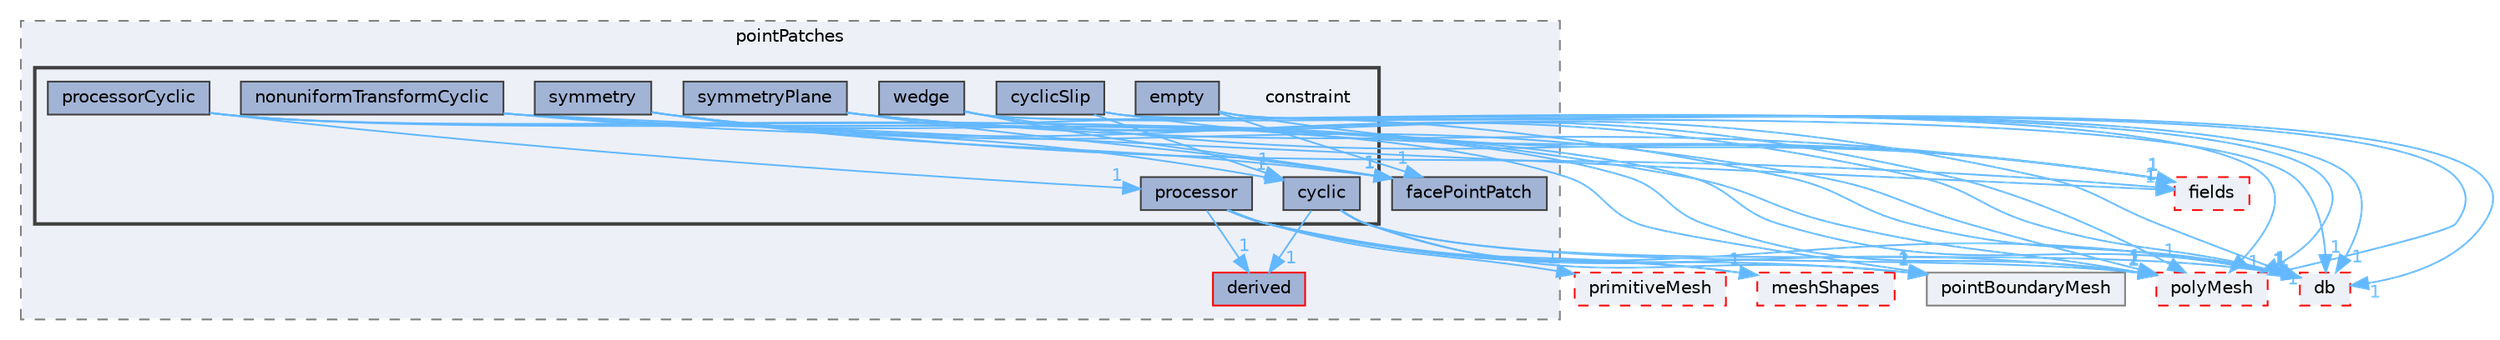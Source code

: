 digraph "src/OpenFOAM/meshes/pointMesh/pointPatches/constraint"
{
 // LATEX_PDF_SIZE
  bgcolor="transparent";
  edge [fontname=Helvetica,fontsize=10,labelfontname=Helvetica,labelfontsize=10];
  node [fontname=Helvetica,fontsize=10,shape=box,height=0.2,width=0.4];
  compound=true
  subgraph clusterdir_0b50d648241520de5cf03d68a603ea6e {
    graph [ bgcolor="#edf0f7", pencolor="grey50", label="pointPatches", fontname=Helvetica,fontsize=10 style="filled,dashed", URL="dir_0b50d648241520de5cf03d68a603ea6e.html",tooltip=""]
  dir_6b19444c0799847dabb5332dceba8722 [label="derived", fillcolor="#a2b4d6", color="red", style="filled", URL="dir_6b19444c0799847dabb5332dceba8722.html",tooltip=""];
  dir_602eb11747eaf9b0ac10527ada580b7b [label="facePointPatch", fillcolor="#a2b4d6", color="grey25", style="filled", URL="dir_602eb11747eaf9b0ac10527ada580b7b.html",tooltip=""];
  subgraph clusterdir_e167ef4ffdb4a3e074def457cb9fd663 {
    graph [ bgcolor="#edf0f7", pencolor="grey25", label="", fontname=Helvetica,fontsize=10 style="filled,bold", URL="dir_e167ef4ffdb4a3e074def457cb9fd663.html",tooltip=""]
    dir_e167ef4ffdb4a3e074def457cb9fd663 [shape=plaintext, label="constraint"];
  dir_53a4ae35aed5de23c63b69ad433f2bf5 [label="cyclic", fillcolor="#a2b4d6", color="grey25", style="filled", URL="dir_53a4ae35aed5de23c63b69ad433f2bf5.html",tooltip=""];
  dir_f998585954facdd36578cb511875789a [label="cyclicSlip", fillcolor="#a2b4d6", color="grey25", style="filled", URL="dir_f998585954facdd36578cb511875789a.html",tooltip=""];
  dir_462765ceadb7debc45459ea911083642 [label="empty", fillcolor="#a2b4d6", color="grey25", style="filled", URL="dir_462765ceadb7debc45459ea911083642.html",tooltip=""];
  dir_6c9c37fc263b98a610db6ca20174bde9 [label="nonuniformTransformCyclic", fillcolor="#a2b4d6", color="grey25", style="filled", URL="dir_6c9c37fc263b98a610db6ca20174bde9.html",tooltip=""];
  dir_bfebc5a614df2e44492529925e580a7d [label="processor", fillcolor="#a2b4d6", color="grey25", style="filled", URL="dir_bfebc5a614df2e44492529925e580a7d.html",tooltip=""];
  dir_b808697e89534c84de9eb9fadeac87a3 [label="processorCyclic", fillcolor="#a2b4d6", color="grey25", style="filled", URL="dir_b808697e89534c84de9eb9fadeac87a3.html",tooltip=""];
  dir_c15a058f17c455c30fa478d19d1d422f [label="symmetry", fillcolor="#a2b4d6", color="grey25", style="filled", URL="dir_c15a058f17c455c30fa478d19d1d422f.html",tooltip=""];
  dir_66703b1954c6d5b59fc6db33c192de9c [label="symmetryPlane", fillcolor="#a2b4d6", color="grey25", style="filled", URL="dir_66703b1954c6d5b59fc6db33c192de9c.html",tooltip=""];
  dir_e824b920b4622779c11aa2b2d4674d1d [label="wedge", fillcolor="#a2b4d6", color="grey25", style="filled", URL="dir_e824b920b4622779c11aa2b2d4674d1d.html",tooltip=""];
  }
  }
  dir_b331248a108c86b71e58f49053a85c82 [label="pointBoundaryMesh", fillcolor="#edf0f7", color="grey50", style="filled", URL="dir_b331248a108c86b71e58f49053a85c82.html",tooltip=""];
  dir_63c634f7a7cfd679ac26c67fb30fc32f [label="db", fillcolor="#edf0f7", color="red", style="filled,dashed", URL="dir_63c634f7a7cfd679ac26c67fb30fc32f.html",tooltip=""];
  dir_b8e2732bc99f8fb2a379dad81aa6030e [label="meshShapes", fillcolor="#edf0f7", color="red", style="filled,dashed", URL="dir_b8e2732bc99f8fb2a379dad81aa6030e.html",tooltip=""];
  dir_5e5a63cb97aae3d01c8e98f0c14953bc [label="polyMesh", fillcolor="#edf0f7", color="red", style="filled,dashed", URL="dir_5e5a63cb97aae3d01c8e98f0c14953bc.html",tooltip=""];
  dir_962442b8f989d5529fab5e0f0e4ffb74 [label="fields", fillcolor="#edf0f7", color="red", style="filled,dashed", URL="dir_962442b8f989d5529fab5e0f0e4ffb74.html",tooltip=""];
  dir_d498992fb7d3f293d898bf6d3a4df869 [label="primitiveMesh", fillcolor="#edf0f7", color="red", style="filled,dashed", URL="dir_d498992fb7d3f293d898bf6d3a4df869.html",tooltip=""];
  dir_53a4ae35aed5de23c63b69ad433f2bf5->dir_5e5a63cb97aae3d01c8e98f0c14953bc [headlabel="1", labeldistance=1.5 headhref="dir_000761_002980.html" href="dir_000761_002980.html" color="steelblue1" fontcolor="steelblue1"];
  dir_53a4ae35aed5de23c63b69ad433f2bf5->dir_63c634f7a7cfd679ac26c67fb30fc32f [headlabel="1", labeldistance=1.5 headhref="dir_000761_000817.html" href="dir_000761_000817.html" color="steelblue1" fontcolor="steelblue1"];
  dir_53a4ae35aed5de23c63b69ad433f2bf5->dir_6b19444c0799847dabb5332dceba8722 [headlabel="1", labeldistance=1.5 headhref="dir_000761_000869.html" href="dir_000761_000869.html" color="steelblue1" fontcolor="steelblue1"];
  dir_53a4ae35aed5de23c63b69ad433f2bf5->dir_b331248a108c86b71e58f49053a85c82 [headlabel="2", labeldistance=1.5 headhref="dir_000761_002937.html" href="dir_000761_002937.html" color="steelblue1" fontcolor="steelblue1"];
  dir_53a4ae35aed5de23c63b69ad433f2bf5->dir_b8e2732bc99f8fb2a379dad81aa6030e [headlabel="1", labeldistance=1.5 headhref="dir_000761_002377.html" href="dir_000761_002377.html" color="steelblue1" fontcolor="steelblue1"];
  dir_f998585954facdd36578cb511875789a->dir_53a4ae35aed5de23c63b69ad433f2bf5 [headlabel="1", labeldistance=1.5 headhref="dir_000793_000761.html" href="dir_000793_000761.html" color="steelblue1" fontcolor="steelblue1"];
  dir_f998585954facdd36578cb511875789a->dir_5e5a63cb97aae3d01c8e98f0c14953bc [headlabel="1", labeldistance=1.5 headhref="dir_000793_002980.html" href="dir_000793_002980.html" color="steelblue1" fontcolor="steelblue1"];
  dir_f998585954facdd36578cb511875789a->dir_63c634f7a7cfd679ac26c67fb30fc32f [headlabel="1", labeldistance=1.5 headhref="dir_000793_000817.html" href="dir_000793_000817.html" color="steelblue1" fontcolor="steelblue1"];
  dir_f998585954facdd36578cb511875789a->dir_962442b8f989d5529fab5e0f0e4ffb74 [headlabel="1", labeldistance=1.5 headhref="dir_000793_001335.html" href="dir_000793_001335.html" color="steelblue1" fontcolor="steelblue1"];
  dir_462765ceadb7debc45459ea911083642->dir_5e5a63cb97aae3d01c8e98f0c14953bc [headlabel="1", labeldistance=1.5 headhref="dir_001136_002980.html" href="dir_001136_002980.html" color="steelblue1" fontcolor="steelblue1"];
  dir_462765ceadb7debc45459ea911083642->dir_602eb11747eaf9b0ac10527ada580b7b [headlabel="1", labeldistance=1.5 headhref="dir_001136_001261.html" href="dir_001136_001261.html" color="steelblue1" fontcolor="steelblue1"];
  dir_462765ceadb7debc45459ea911083642->dir_63c634f7a7cfd679ac26c67fb30fc32f [headlabel="1", labeldistance=1.5 headhref="dir_001136_000817.html" href="dir_001136_000817.html" color="steelblue1" fontcolor="steelblue1"];
  dir_462765ceadb7debc45459ea911083642->dir_962442b8f989d5529fab5e0f0e4ffb74 [headlabel="1", labeldistance=1.5 headhref="dir_001136_001335.html" href="dir_001136_001335.html" color="steelblue1" fontcolor="steelblue1"];
  dir_6c9c37fc263b98a610db6ca20174bde9->dir_53a4ae35aed5de23c63b69ad433f2bf5 [headlabel="1", labeldistance=1.5 headhref="dir_002582_000761.html" href="dir_002582_000761.html" color="steelblue1" fontcolor="steelblue1"];
  dir_6c9c37fc263b98a610db6ca20174bde9->dir_5e5a63cb97aae3d01c8e98f0c14953bc [headlabel="1", labeldistance=1.5 headhref="dir_002582_002980.html" href="dir_002582_002980.html" color="steelblue1" fontcolor="steelblue1"];
  dir_6c9c37fc263b98a610db6ca20174bde9->dir_63c634f7a7cfd679ac26c67fb30fc32f [headlabel="1", labeldistance=1.5 headhref="dir_002582_000817.html" href="dir_002582_000817.html" color="steelblue1" fontcolor="steelblue1"];
  dir_6c9c37fc263b98a610db6ca20174bde9->dir_962442b8f989d5529fab5e0f0e4ffb74 [headlabel="1", labeldistance=1.5 headhref="dir_002582_001335.html" href="dir_002582_001335.html" color="steelblue1" fontcolor="steelblue1"];
  dir_bfebc5a614df2e44492529925e580a7d->dir_5e5a63cb97aae3d01c8e98f0c14953bc [headlabel="2", labeldistance=1.5 headhref="dir_003083_002980.html" href="dir_003083_002980.html" color="steelblue1" fontcolor="steelblue1"];
  dir_bfebc5a614df2e44492529925e580a7d->dir_63c634f7a7cfd679ac26c67fb30fc32f [headlabel="1", labeldistance=1.5 headhref="dir_003083_000817.html" href="dir_003083_000817.html" color="steelblue1" fontcolor="steelblue1"];
  dir_bfebc5a614df2e44492529925e580a7d->dir_6b19444c0799847dabb5332dceba8722 [headlabel="1", labeldistance=1.5 headhref="dir_003083_000869.html" href="dir_003083_000869.html" color="steelblue1" fontcolor="steelblue1"];
  dir_bfebc5a614df2e44492529925e580a7d->dir_b331248a108c86b71e58f49053a85c82 [headlabel="1", labeldistance=1.5 headhref="dir_003083_002937.html" href="dir_003083_002937.html" color="steelblue1" fontcolor="steelblue1"];
  dir_bfebc5a614df2e44492529925e580a7d->dir_b8e2732bc99f8fb2a379dad81aa6030e [headlabel="1", labeldistance=1.5 headhref="dir_003083_002377.html" href="dir_003083_002377.html" color="steelblue1" fontcolor="steelblue1"];
  dir_bfebc5a614df2e44492529925e580a7d->dir_d498992fb7d3f293d898bf6d3a4df869 [headlabel="1", labeldistance=1.5 headhref="dir_003083_003063.html" href="dir_003083_003063.html" color="steelblue1" fontcolor="steelblue1"];
  dir_b808697e89534c84de9eb9fadeac87a3->dir_5e5a63cb97aae3d01c8e98f0c14953bc [headlabel="1", labeldistance=1.5 headhref="dir_003089_002980.html" href="dir_003089_002980.html" color="steelblue1" fontcolor="steelblue1"];
  dir_b808697e89534c84de9eb9fadeac87a3->dir_63c634f7a7cfd679ac26c67fb30fc32f [headlabel="1", labeldistance=1.5 headhref="dir_003089_000817.html" href="dir_003089_000817.html" color="steelblue1" fontcolor="steelblue1"];
  dir_b808697e89534c84de9eb9fadeac87a3->dir_b331248a108c86b71e58f49053a85c82 [headlabel="1", labeldistance=1.5 headhref="dir_003089_002937.html" href="dir_003089_002937.html" color="steelblue1" fontcolor="steelblue1"];
  dir_b808697e89534c84de9eb9fadeac87a3->dir_bfebc5a614df2e44492529925e580a7d [headlabel="1", labeldistance=1.5 headhref="dir_003089_003083.html" href="dir_003089_003083.html" color="steelblue1" fontcolor="steelblue1"];
  dir_c15a058f17c455c30fa478d19d1d422f->dir_5e5a63cb97aae3d01c8e98f0c14953bc [headlabel="1", labeldistance=1.5 headhref="dir_003922_002980.html" href="dir_003922_002980.html" color="steelblue1" fontcolor="steelblue1"];
  dir_c15a058f17c455c30fa478d19d1d422f->dir_602eb11747eaf9b0ac10527ada580b7b [headlabel="1", labeldistance=1.5 headhref="dir_003922_001261.html" href="dir_003922_001261.html" color="steelblue1" fontcolor="steelblue1"];
  dir_c15a058f17c455c30fa478d19d1d422f->dir_63c634f7a7cfd679ac26c67fb30fc32f [headlabel="1", labeldistance=1.5 headhref="dir_003922_000817.html" href="dir_003922_000817.html" color="steelblue1" fontcolor="steelblue1"];
  dir_c15a058f17c455c30fa478d19d1d422f->dir_962442b8f989d5529fab5e0f0e4ffb74 [headlabel="1", labeldistance=1.5 headhref="dir_003922_001335.html" href="dir_003922_001335.html" color="steelblue1" fontcolor="steelblue1"];
  dir_66703b1954c6d5b59fc6db33c192de9c->dir_5e5a63cb97aae3d01c8e98f0c14953bc [headlabel="1", labeldistance=1.5 headhref="dir_003928_002980.html" href="dir_003928_002980.html" color="steelblue1" fontcolor="steelblue1"];
  dir_66703b1954c6d5b59fc6db33c192de9c->dir_602eb11747eaf9b0ac10527ada580b7b [headlabel="1", labeldistance=1.5 headhref="dir_003928_001261.html" href="dir_003928_001261.html" color="steelblue1" fontcolor="steelblue1"];
  dir_66703b1954c6d5b59fc6db33c192de9c->dir_63c634f7a7cfd679ac26c67fb30fc32f [headlabel="1", labeldistance=1.5 headhref="dir_003928_000817.html" href="dir_003928_000817.html" color="steelblue1" fontcolor="steelblue1"];
  dir_66703b1954c6d5b59fc6db33c192de9c->dir_962442b8f989d5529fab5e0f0e4ffb74 [headlabel="1", labeldistance=1.5 headhref="dir_003928_001335.html" href="dir_003928_001335.html" color="steelblue1" fontcolor="steelblue1"];
  dir_e824b920b4622779c11aa2b2d4674d1d->dir_5e5a63cb97aae3d01c8e98f0c14953bc [headlabel="1", labeldistance=1.5 headhref="dir_004396_002980.html" href="dir_004396_002980.html" color="steelblue1" fontcolor="steelblue1"];
  dir_e824b920b4622779c11aa2b2d4674d1d->dir_602eb11747eaf9b0ac10527ada580b7b [headlabel="1", labeldistance=1.5 headhref="dir_004396_001261.html" href="dir_004396_001261.html" color="steelblue1" fontcolor="steelblue1"];
  dir_e824b920b4622779c11aa2b2d4674d1d->dir_63c634f7a7cfd679ac26c67fb30fc32f [headlabel="1", labeldistance=1.5 headhref="dir_004396_000817.html" href="dir_004396_000817.html" color="steelblue1" fontcolor="steelblue1"];
  dir_e824b920b4622779c11aa2b2d4674d1d->dir_962442b8f989d5529fab5e0f0e4ffb74 [headlabel="1", labeldistance=1.5 headhref="dir_004396_001335.html" href="dir_004396_001335.html" color="steelblue1" fontcolor="steelblue1"];
}
